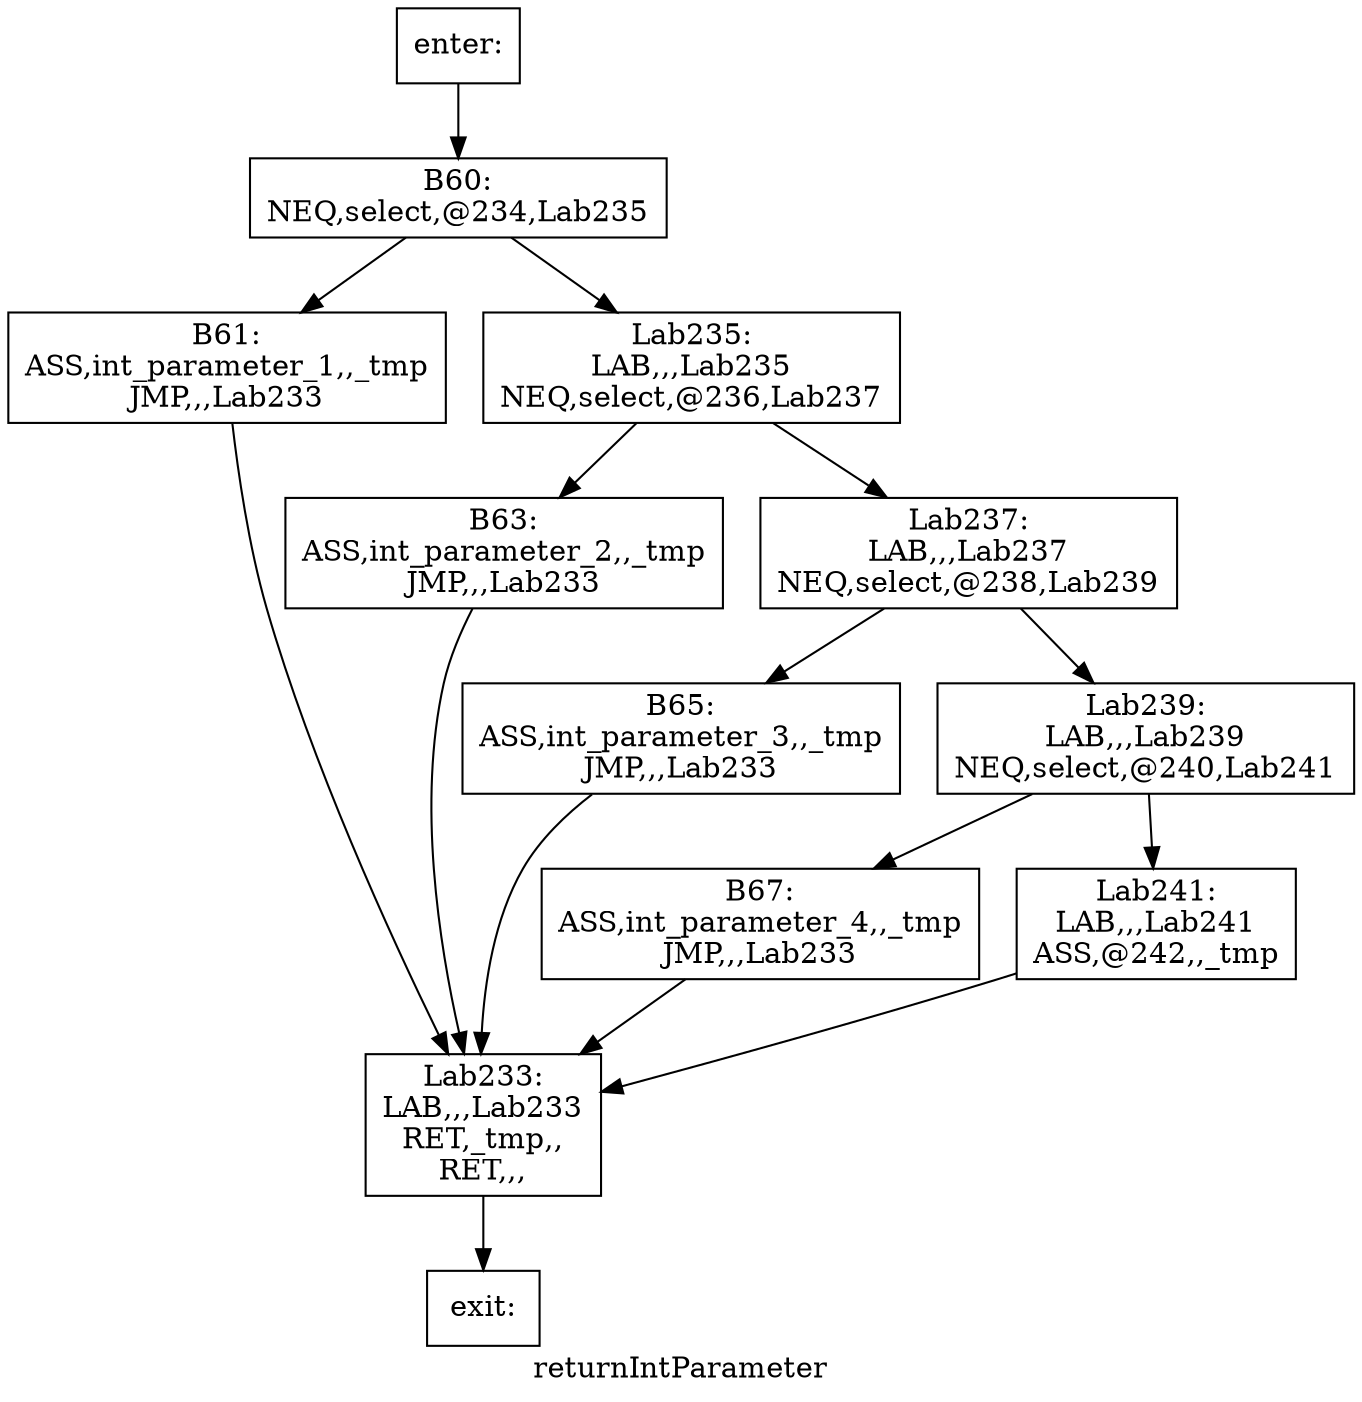 digraph returnIntParameter{
label =returnIntParameter
B60[label="B60:\nNEQ,select,@234,Lab235\n" shape=box]
B61[label="B61:\nASS,int_parameter_1,,_tmp\nJMP,,,Lab233\n" shape=box]
B63[label="B63:\nASS,int_parameter_2,,_tmp\nJMP,,,Lab233\n" shape=box]
B65[label="B65:\nASS,int_parameter_3,,_tmp\nJMP,,,Lab233\n" shape=box]
B67[label="B67:\nASS,int_parameter_4,,_tmp\nJMP,,,Lab233\n" shape=box]
Lab233[label="Lab233:\nLAB,,,Lab233\nRET,_tmp,,\nRET,,,\n" shape=box]
Lab235[label="Lab235:\nLAB,,,Lab235\nNEQ,select,@236,Lab237\n" shape=box]
Lab237[label="Lab237:\nLAB,,,Lab237\nNEQ,select,@238,Lab239\n" shape=box]
Lab239[label="Lab239:\nLAB,,,Lab239\nNEQ,select,@240,Lab241\n" shape=box]
Lab241[label="Lab241:\nLAB,,,Lab241\nASS,@242,,_tmp\n" shape=box]
enter[label="enter:\n" shape=box]
exit[label="exit:\n" shape=box]
B60->B61
B60->Lab235
B61->Lab233
B63->Lab233
B65->Lab233
B67->Lab233
Lab233->exit
Lab235->B63
Lab235->Lab237
Lab237->B65
Lab237->Lab239
Lab239->B67
Lab239->Lab241
Lab241->Lab233
enter->B60
}
